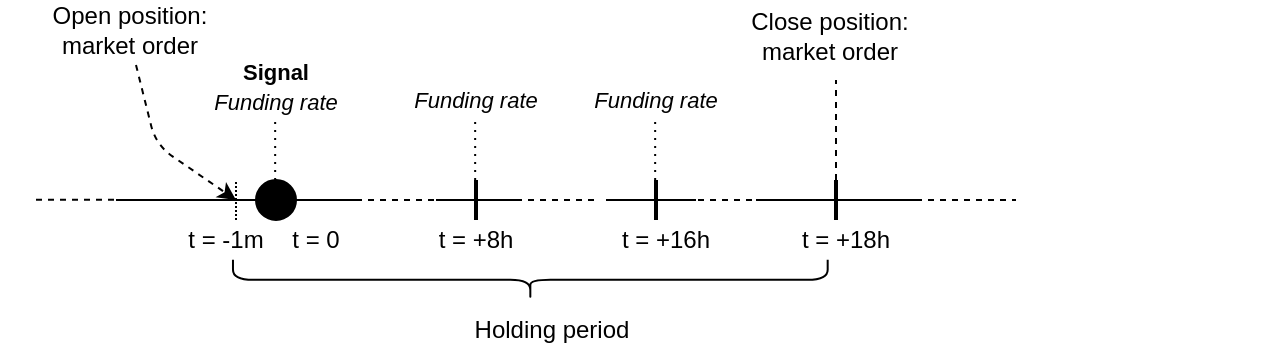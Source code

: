 <mxfile version="13.7.3" type="device"><diagram id="kgpKYQtTHZ0yAKxKKP6v" name="Page-1"><mxGraphModel dx="1038" dy="547" grid="1" gridSize="10" guides="1" tooltips="1" connect="1" arrows="1" fold="1" page="1" pageScale="1" pageWidth="850" pageHeight="1100" math="0" shadow="0"><root><mxCell id="0"/><mxCell id="1" parent="0"/><mxCell id="o42pd9T63VLl6GQ5bIrm-21" value="" style="endArrow=none;html=1;" edge="1" parent="1" source="o42pd9T63VLl6GQ5bIrm-131"><mxGeometry width="50" height="50" relative="1" as="geometry"><mxPoint x="160" y="200" as="sourcePoint"/><mxPoint x="320" y="200" as="targetPoint"/></mxGeometry></mxCell><mxCell id="o42pd9T63VLl6GQ5bIrm-22" value="" style="endArrow=none;dashed=1;html=1;" edge="1" parent="1"><mxGeometry width="50" height="50" relative="1" as="geometry"><mxPoint x="780" y="200" as="sourcePoint"/><mxPoint x="780" y="200" as="targetPoint"/></mxGeometry></mxCell><mxCell id="o42pd9T63VLl6GQ5bIrm-32" value="" style="endArrow=none;dashed=1;html=1;" edge="1" parent="1"><mxGeometry width="50" height="50" relative="1" as="geometry"><mxPoint x="160" y="199.9" as="sourcePoint"/><mxPoint x="200" y="199.9" as="targetPoint"/></mxGeometry></mxCell><mxCell id="o42pd9T63VLl6GQ5bIrm-33" value="t = +18h" style="text;html=1;strokeColor=none;fillColor=none;align=center;verticalAlign=middle;whiteSpace=wrap;rounded=0;" vertex="1" parent="1"><mxGeometry x="540" y="210" width="50" height="20" as="geometry"/></mxCell><mxCell id="o42pd9T63VLl6GQ5bIrm-46" value="&lt;font style=&quot;font-size: 11px&quot;&gt;&lt;b&gt;Signal&lt;/b&gt;&lt;i&gt;&lt;br&gt;Funding rate &lt;br&gt;&lt;/i&gt;&lt;/font&gt;" style="text;html=1;strokeColor=none;fillColor=none;align=center;verticalAlign=middle;whiteSpace=wrap;rounded=0;" vertex="1" parent="1"><mxGeometry x="240" y="132.52" width="80" height="20" as="geometry"/></mxCell><mxCell id="o42pd9T63VLl6GQ5bIrm-48" value="Holding period" style="text;html=1;strokeColor=none;fillColor=none;align=center;verticalAlign=middle;whiteSpace=wrap;rounded=0;" vertex="1" parent="1"><mxGeometry x="368.42" y="250.32" width="100" height="30" as="geometry"/></mxCell><mxCell id="o42pd9T63VLl6GQ5bIrm-63" value="" style="endArrow=none;html=1;jumpSize=6;strokeWidth=2;exitX=0;exitY=0;exitDx=0;exitDy=0;" edge="1" parent="1"><mxGeometry width="50" height="50" relative="1" as="geometry"><mxPoint x="560" y="210" as="sourcePoint"/><mxPoint x="560" y="190" as="targetPoint"/><Array as="points"/></mxGeometry></mxCell><mxCell id="o42pd9T63VLl6GQ5bIrm-69" style="edgeStyle=orthogonalEdgeStyle;rounded=0;jumpSize=6;orthogonalLoop=1;jettySize=auto;html=1;exitX=0.5;exitY=1;exitDx=0;exitDy=0;strokeColor=#000000;strokeWidth=2;" edge="1" parent="1" source="o42pd9T63VLl6GQ5bIrm-46" target="o42pd9T63VLl6GQ5bIrm-46"><mxGeometry relative="1" as="geometry"/></mxCell><mxCell id="o42pd9T63VLl6GQ5bIrm-72" value="" style="endArrow=none;dashed=1;html=1;dashPattern=1 3;strokeWidth=1;" edge="1" parent="1"><mxGeometry width="50" height="50" relative="1" as="geometry"><mxPoint x="279.58" y="190" as="sourcePoint"/><mxPoint x="279.58" y="160" as="targetPoint"/></mxGeometry></mxCell><mxCell id="o42pd9T63VLl6GQ5bIrm-73" value="" style="endArrow=none;dashed=1;html=1;" edge="1" parent="1"><mxGeometry width="50" height="50" relative="1" as="geometry"><mxPoint x="600" y="200" as="sourcePoint"/><mxPoint x="650" y="199.95" as="targetPoint"/></mxGeometry></mxCell><mxCell id="o42pd9T63VLl6GQ5bIrm-76" value="" style="endArrow=none;html=1;jumpSize=6;strokeWidth=2;exitX=0;exitY=0;exitDx=0;exitDy=0;" edge="1" parent="1"><mxGeometry width="50" height="50" relative="1" as="geometry"><mxPoint x="280.0" y="210" as="sourcePoint"/><mxPoint x="280.0" y="190" as="targetPoint"/><Array as="points"/></mxGeometry></mxCell><mxCell id="o42pd9T63VLl6GQ5bIrm-77" value="t = 0" style="text;html=1;strokeColor=none;fillColor=none;align=center;verticalAlign=middle;whiteSpace=wrap;rounded=0;" vertex="1" parent="1"><mxGeometry x="280" y="210" width="40" height="20" as="geometry"/></mxCell><mxCell id="o42pd9T63VLl6GQ5bIrm-80" value="" style="endArrow=none;html=1;" edge="1" parent="1"><mxGeometry width="50" height="50" relative="1" as="geometry"><mxPoint x="520" y="200" as="sourcePoint"/><mxPoint x="600" y="200" as="targetPoint"/></mxGeometry></mxCell><mxCell id="o42pd9T63VLl6GQ5bIrm-81" value="" style="endArrow=none;dashed=1;html=1;" edge="1" parent="1"><mxGeometry width="50" height="50" relative="1" as="geometry"><mxPoint x="320" y="200" as="sourcePoint"/><mxPoint x="360" y="200" as="targetPoint"/></mxGeometry></mxCell><mxCell id="o42pd9T63VLl6GQ5bIrm-82" value="" style="endArrow=none;dashed=1;html=1;" edge="1" parent="1"><mxGeometry width="50" height="50" relative="1" as="geometry"><mxPoint x="485" y="200" as="sourcePoint"/><mxPoint x="525" y="200" as="targetPoint"/></mxGeometry></mxCell><mxCell id="o42pd9T63VLl6GQ5bIrm-83" value="" style="endArrow=none;dashed=1;html=1;" edge="1" parent="1"><mxGeometry width="50" height="50" relative="1" as="geometry"><mxPoint x="400" y="200" as="sourcePoint"/><mxPoint x="440" y="200" as="targetPoint"/></mxGeometry></mxCell><mxCell id="o42pd9T63VLl6GQ5bIrm-85" value="" style="endArrow=none;html=1;" edge="1" parent="1"><mxGeometry width="50" height="50" relative="1" as="geometry"><mxPoint x="360" y="200" as="sourcePoint"/><mxPoint x="400" y="200" as="targetPoint"/></mxGeometry></mxCell><mxCell id="o42pd9T63VLl6GQ5bIrm-87" value="" style="endArrow=none;html=1;" edge="1" parent="1"><mxGeometry width="50" height="50" relative="1" as="geometry"><mxPoint x="445" y="200" as="sourcePoint"/><mxPoint x="485" y="200" as="targetPoint"/></mxGeometry></mxCell><mxCell id="o42pd9T63VLl6GQ5bIrm-88" value="&lt;font style=&quot;font-size: 11px&quot;&gt;&lt;i&gt;Funding rate &lt;br&gt;&lt;/i&gt;&lt;/font&gt;" style="text;html=1;strokeColor=none;fillColor=none;align=center;verticalAlign=middle;whiteSpace=wrap;rounded=0;" vertex="1" parent="1"><mxGeometry x="340" y="140" width="80" height="20" as="geometry"/></mxCell><mxCell id="o42pd9T63VLl6GQ5bIrm-89" style="edgeStyle=orthogonalEdgeStyle;rounded=0;jumpSize=6;orthogonalLoop=1;jettySize=auto;html=1;exitX=0.5;exitY=1;exitDx=0;exitDy=0;strokeColor=#000000;strokeWidth=2;" edge="1" parent="1" source="o42pd9T63VLl6GQ5bIrm-88" target="o42pd9T63VLl6GQ5bIrm-88"><mxGeometry relative="1" as="geometry"/></mxCell><mxCell id="o42pd9T63VLl6GQ5bIrm-90" value="" style="endArrow=none;dashed=1;html=1;dashPattern=1 3;strokeWidth=1;" edge="1" parent="1"><mxGeometry width="50" height="50" relative="1" as="geometry"><mxPoint x="379.58" y="190" as="sourcePoint"/><mxPoint x="379.58" y="160" as="targetPoint"/></mxGeometry></mxCell><mxCell id="o42pd9T63VLl6GQ5bIrm-91" value="" style="endArrow=none;html=1;jumpSize=6;strokeWidth=2;exitX=0;exitY=0;exitDx=0;exitDy=0;" edge="1" parent="1"><mxGeometry width="50" height="50" relative="1" as="geometry"><mxPoint x="380" y="210" as="sourcePoint"/><mxPoint x="380" y="190" as="targetPoint"/><Array as="points"/></mxGeometry></mxCell><mxCell id="o42pd9T63VLl6GQ5bIrm-92" value="t = +8h" style="text;html=1;strokeColor=none;fillColor=none;align=center;verticalAlign=middle;whiteSpace=wrap;rounded=0;" vertex="1" parent="1"><mxGeometry x="360" y="210" width="40" height="20" as="geometry"/></mxCell><mxCell id="o42pd9T63VLl6GQ5bIrm-100" value="" style="endArrow=none;html=1;" edge="1" parent="1"><mxGeometry width="50" height="50" relative="1" as="geometry"><mxPoint x="450" y="200" as="sourcePoint"/><mxPoint x="490" y="200" as="targetPoint"/></mxGeometry></mxCell><mxCell id="o42pd9T63VLl6GQ5bIrm-101" value="&lt;font style=&quot;font-size: 11px&quot;&gt;&lt;i&gt;Funding rate &lt;br&gt;&lt;/i&gt;&lt;/font&gt;" style="text;html=1;strokeColor=none;fillColor=none;align=center;verticalAlign=middle;whiteSpace=wrap;rounded=0;" vertex="1" parent="1"><mxGeometry x="430" y="140" width="80" height="20" as="geometry"/></mxCell><mxCell id="o42pd9T63VLl6GQ5bIrm-102" style="edgeStyle=orthogonalEdgeStyle;rounded=0;jumpSize=6;orthogonalLoop=1;jettySize=auto;html=1;exitX=0.5;exitY=1;exitDx=0;exitDy=0;strokeColor=#000000;strokeWidth=2;" edge="1" parent="1" source="o42pd9T63VLl6GQ5bIrm-101" target="o42pd9T63VLl6GQ5bIrm-101"><mxGeometry relative="1" as="geometry"/></mxCell><mxCell id="o42pd9T63VLl6GQ5bIrm-103" value="" style="endArrow=none;dashed=1;html=1;dashPattern=1 3;strokeWidth=1;" edge="1" parent="1"><mxGeometry width="50" height="50" relative="1" as="geometry"><mxPoint x="469.58" y="190" as="sourcePoint"/><mxPoint x="469.58" y="160" as="targetPoint"/></mxGeometry></mxCell><mxCell id="o42pd9T63VLl6GQ5bIrm-104" value="" style="endArrow=none;html=1;jumpSize=6;strokeWidth=2;exitX=0;exitY=0;exitDx=0;exitDy=0;" edge="1" parent="1"><mxGeometry width="50" height="50" relative="1" as="geometry"><mxPoint x="470" y="210" as="sourcePoint"/><mxPoint x="470" y="190" as="targetPoint"/><Array as="points"/></mxGeometry></mxCell><mxCell id="o42pd9T63VLl6GQ5bIrm-105" value="t = +16h" style="text;html=1;strokeColor=none;fillColor=none;align=center;verticalAlign=middle;whiteSpace=wrap;rounded=0;" vertex="1" parent="1"><mxGeometry x="450" y="210" width="50" height="20" as="geometry"/></mxCell><mxCell id="o42pd9T63VLl6GQ5bIrm-123" value="" style="shape=curlyBracket;whiteSpace=wrap;html=1;rounded=1;fillColor=#000000;rotation=-90;" vertex="1" parent="1"><mxGeometry x="397.09" y="91.26" width="20.15" height="297.35" as="geometry"/></mxCell><mxCell id="o42pd9T63VLl6GQ5bIrm-127" value="" style="endArrow=none;dashed=1;html=1;strokeColor=#000000;strokeWidth=1;" edge="1" parent="1"><mxGeometry width="50" height="50" relative="1" as="geometry"><mxPoint x="560" y="190" as="sourcePoint"/><mxPoint x="560" y="140" as="targetPoint"/></mxGeometry></mxCell><mxCell id="o42pd9T63VLl6GQ5bIrm-129" value="Close position:&lt;br&gt;market order" style="text;html=1;strokeColor=none;fillColor=none;align=center;verticalAlign=middle;whiteSpace=wrap;rounded=0;" vertex="1" parent="1"><mxGeometry x="492.5" y="102.52" width="127.5" height="30" as="geometry"/></mxCell><mxCell id="o42pd9T63VLl6GQ5bIrm-131" value="" style="ellipse;whiteSpace=wrap;html=1;aspect=fixed;fillColor=#000000;" vertex="1" parent="1"><mxGeometry x="270" y="190" width="20" height="20" as="geometry"/></mxCell><mxCell id="o42pd9T63VLl6GQ5bIrm-132" value="" style="endArrow=none;html=1;" edge="1" parent="1" target="o42pd9T63VLl6GQ5bIrm-131"><mxGeometry width="50" height="50" relative="1" as="geometry"><mxPoint x="200" y="200" as="sourcePoint"/><mxPoint x="320" y="200" as="targetPoint"/></mxGeometry></mxCell><mxCell id="o42pd9T63VLl6GQ5bIrm-135" value="" style="endArrow=classic;html=1;strokeColor=#000000;strokeWidth=1;dashed=1;" edge="1" parent="1"><mxGeometry width="50" height="50" relative="1" as="geometry"><mxPoint x="210" y="132.52" as="sourcePoint"/><mxPoint x="260" y="200" as="targetPoint"/><Array as="points"><mxPoint x="220" y="172.52"/></Array></mxGeometry></mxCell><mxCell id="o42pd9T63VLl6GQ5bIrm-137" value="" style="endArrow=none;html=1;strokeColor=#000000;strokeWidth=1;dashed=1;dashPattern=1 1;" edge="1" parent="1"><mxGeometry width="50" height="50" relative="1" as="geometry"><mxPoint x="260" y="210" as="sourcePoint"/><mxPoint x="260" y="190" as="targetPoint"/></mxGeometry></mxCell><mxCell id="o42pd9T63VLl6GQ5bIrm-139" value="t = -1m" style="text;html=1;strokeColor=none;fillColor=none;align=center;verticalAlign=middle;whiteSpace=wrap;rounded=0;" vertex="1" parent="1"><mxGeometry x="230" y="210" width="50" height="20" as="geometry"/></mxCell><mxCell id="o42pd9T63VLl6GQ5bIrm-140" value="Open position:&lt;br&gt;market order" style="text;html=1;strokeColor=none;fillColor=none;align=center;verticalAlign=middle;whiteSpace=wrap;rounded=0;" vertex="1" parent="1"><mxGeometry x="142.5" y="100.0" width="127.5" height="30" as="geometry"/></mxCell></root></mxGraphModel></diagram></mxfile>